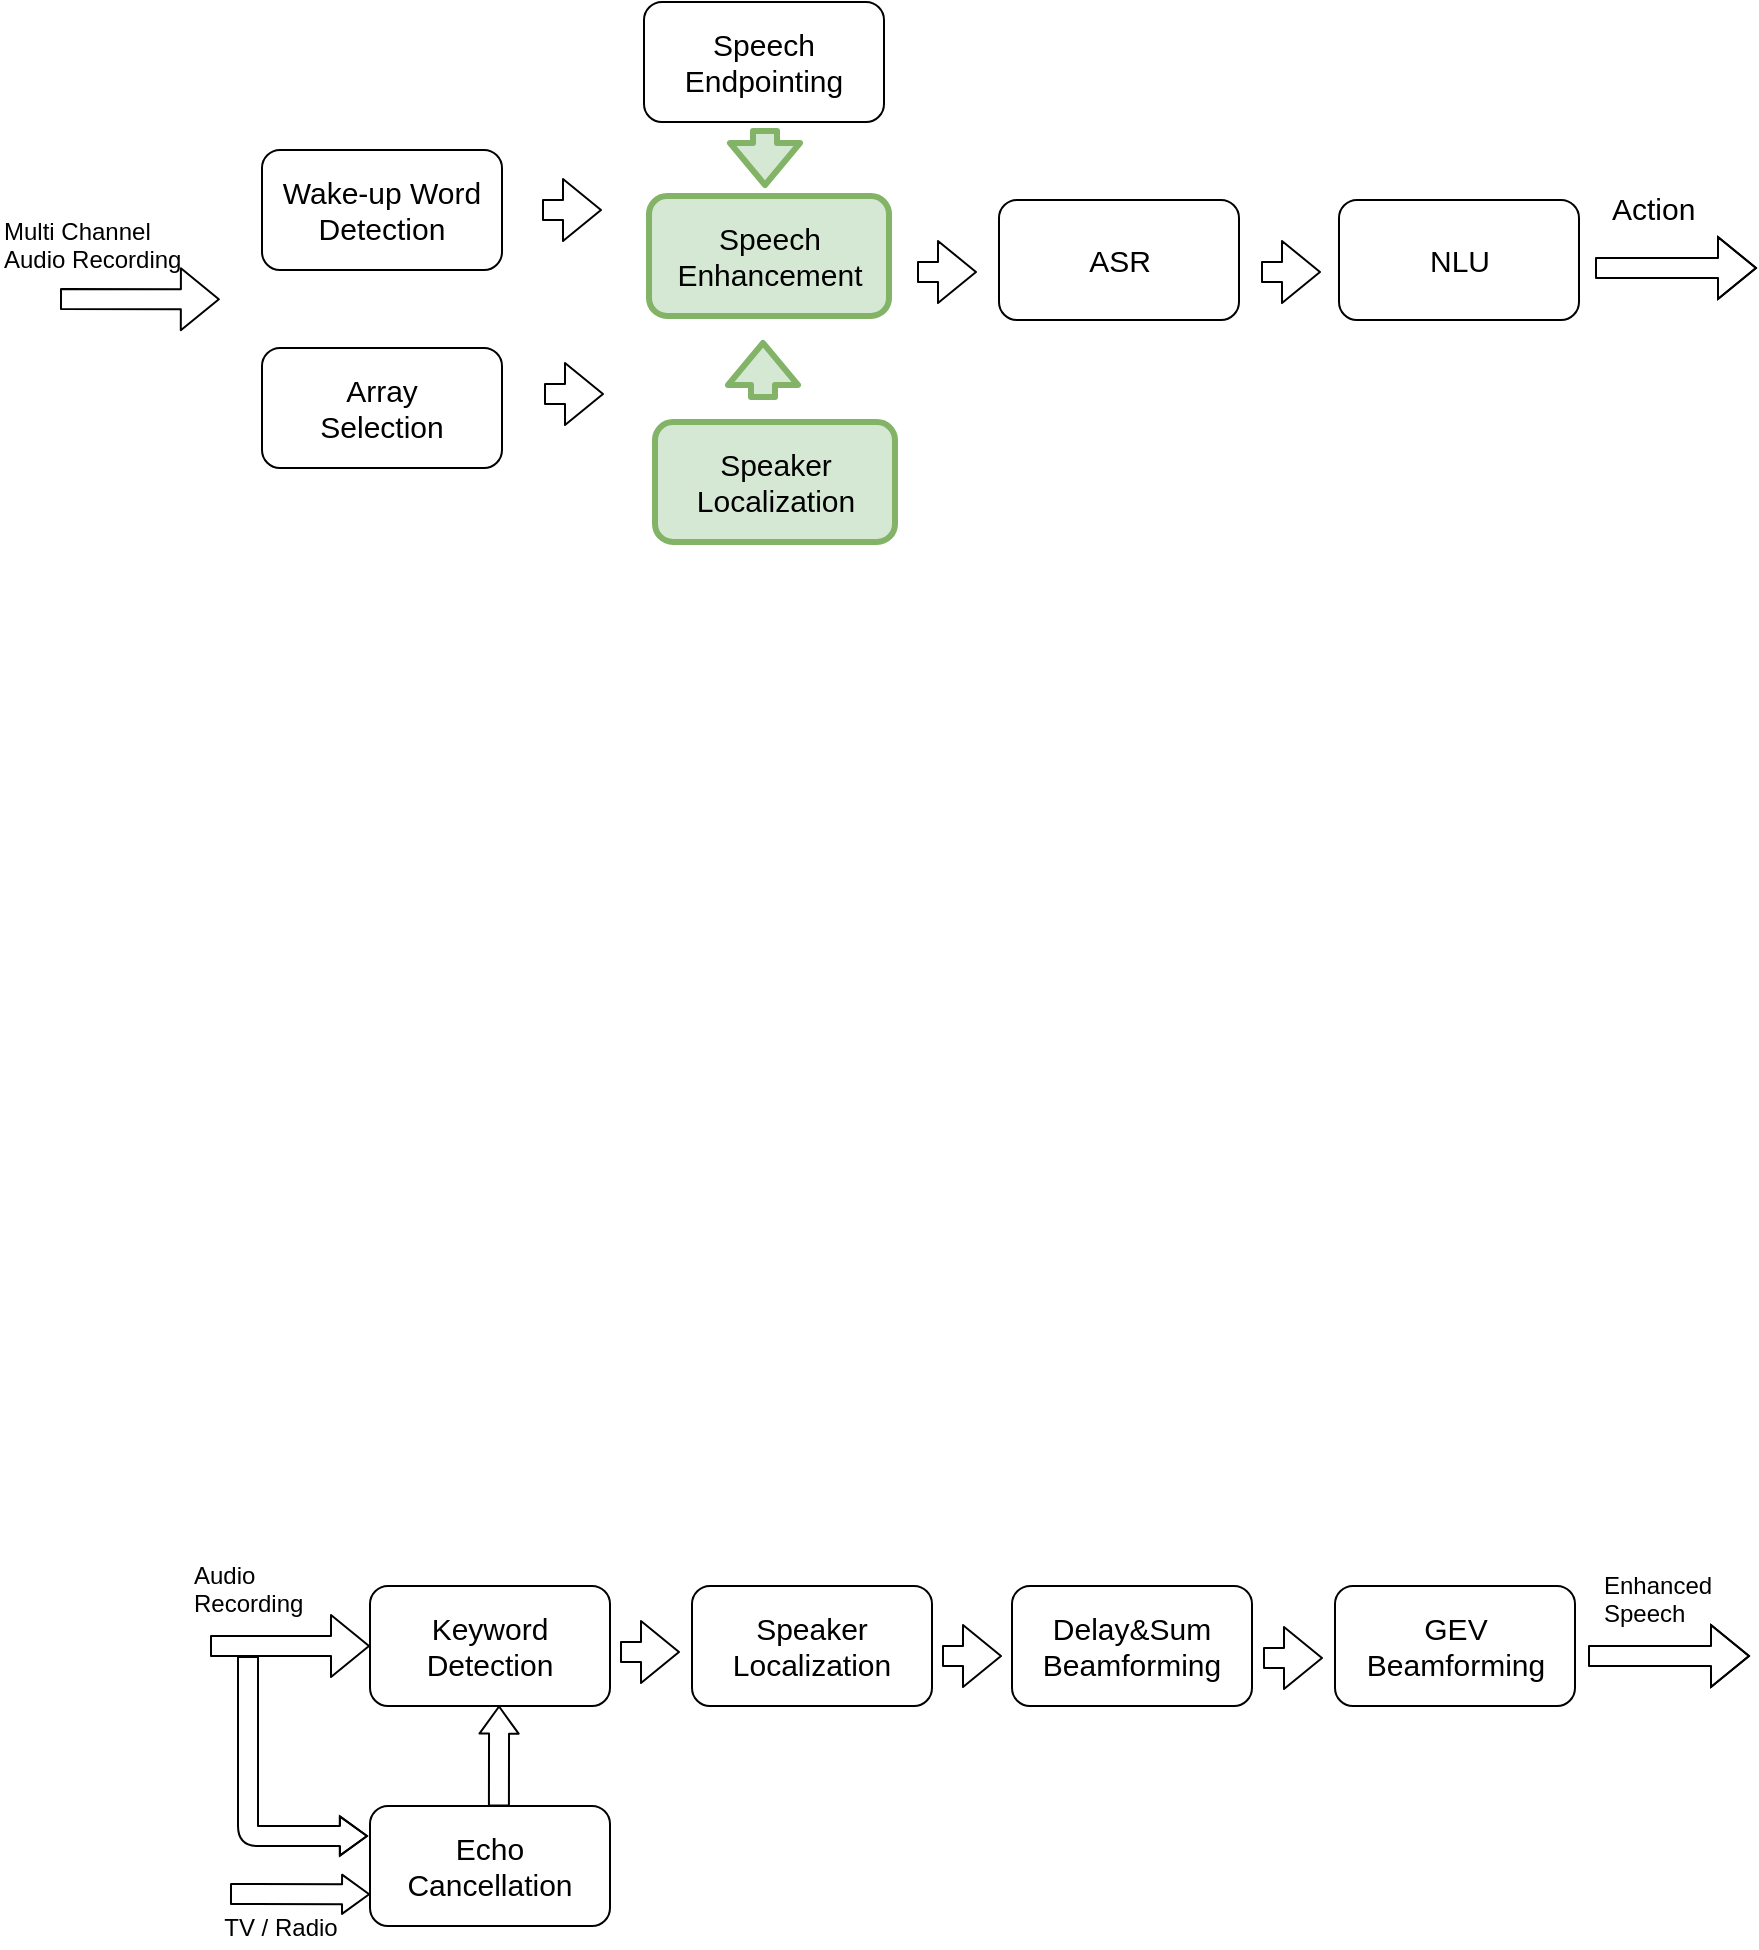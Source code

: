 <mxfile version="10.6.7" type="github"><diagram id="11hvVeXxNROUCZKkEtCG" name="Page-1"><mxGraphModel dx="1071" dy="651" grid="1" gridSize="10" guides="1" tooltips="1" connect="1" arrows="1" fold="1" page="1" pageScale="1" pageWidth="1169" pageHeight="827" math="1" shadow="0"><root><mxCell id="0"/><mxCell id="1" parent="0"/><mxCell id="1UxN51Z8YoHTPrD4QQ8p-1" value="&lt;div style=&quot;font-size: 15px&quot;&gt;&lt;font style=&quot;font-size: 15px&quot;&gt;Array &lt;br&gt;&lt;/font&gt;&lt;/div&gt;&lt;div style=&quot;font-size: 15px&quot;&gt;&lt;font style=&quot;font-size: 15px&quot;&gt;Selection&lt;/font&gt;&lt;/div&gt;" style="rounded=1;whiteSpace=wrap;html=1;comic=0;" parent="1" vertex="1"><mxGeometry x="223" y="316" width="120" height="60" as="geometry"/></mxCell><mxCell id="1UxN51Z8YoHTPrD4QQ8p-2" value="&lt;div style=&quot;font-size: 15px&quot;&gt;&lt;font style=&quot;font-size: 15px&quot;&gt;Wake-up Word&lt;br&gt;&lt;/font&gt;&lt;/div&gt;&lt;div style=&quot;font-size: 15px&quot;&gt;&lt;font style=&quot;font-size: 15px&quot;&gt;Detection&lt;br&gt;&lt;/font&gt;&lt;/div&gt;" style="rounded=1;whiteSpace=wrap;html=1;comic=0;" parent="1" vertex="1"><mxGeometry x="223" y="217" width="120" height="60" as="geometry"/></mxCell><mxCell id="1UxN51Z8YoHTPrD4QQ8p-3" value="&lt;div style=&quot;font-size: 15px&quot;&gt;&lt;font style=&quot;font-size: 15px&quot;&gt;Speaker&lt;/font&gt;&lt;/div&gt;&lt;div style=&quot;font-size: 15px&quot;&gt;&lt;font style=&quot;font-size: 15px&quot;&gt;Localization&lt;/font&gt;&lt;/div&gt;" style="rounded=1;whiteSpace=wrap;html=1;comic=0;fillColor=#d5e8d4;strokeColor=#82b366;strokeWidth=3;" parent="1" vertex="1"><mxGeometry x="419.5" y="353" width="120" height="60" as="geometry"/></mxCell><mxCell id="1UxN51Z8YoHTPrD4QQ8p-4" value="&lt;div style=&quot;font-size: 15px&quot;&gt;&lt;font style=&quot;font-size: 15px&quot;&gt;Speech &lt;br&gt;&lt;/font&gt;&lt;/div&gt;&lt;div style=&quot;font-size: 15px&quot;&gt;&lt;font style=&quot;font-size: 15px&quot;&gt;Enhancement&lt;br&gt;&lt;/font&gt;&lt;/div&gt;" style="rounded=1;whiteSpace=wrap;html=1;comic=0;fillColor=#d5e8d4;strokeColor=#82b366;strokeWidth=3;" parent="1" vertex="1"><mxGeometry x="416.5" y="240" width="120" height="60" as="geometry"/></mxCell><mxCell id="PGzzOG9i3HHekwMgvBpW-1" value="" style="shape=flexArrow;endArrow=classic;html=1;" parent="1" edge="1"><mxGeometry width="50" height="50" relative="1" as="geometry"><mxPoint x="363" y="247" as="sourcePoint"/><mxPoint x="393" y="247" as="targetPoint"/></mxGeometry></mxCell><mxCell id="PGzzOG9i3HHekwMgvBpW-2" value="" style="shape=flexArrow;endArrow=classic;html=1;" parent="1" edge="1"><mxGeometry width="50" height="50" relative="1" as="geometry"><mxPoint x="364" y="339" as="sourcePoint"/><mxPoint x="394" y="339" as="targetPoint"/></mxGeometry></mxCell><mxCell id="PGzzOG9i3HHekwMgvBpW-8" value="" style="shape=flexArrow;endArrow=classic;html=1;entryX=0;entryY=0.5;entryDx=0;entryDy=0;" parent="1" edge="1"><mxGeometry width="50" height="50" relative="1" as="geometry"><mxPoint x="122" y="291.5" as="sourcePoint"/><mxPoint x="201.929" y="291.643" as="targetPoint"/></mxGeometry></mxCell><mxCell id="PGzzOG9i3HHekwMgvBpW-11" value="&lt;div&gt;&lt;font style=&quot;font-size: 12px&quot;&gt;Multi Channel&amp;nbsp; &lt;br&gt;&lt;/font&gt;&lt;/div&gt;&lt;div&gt;&lt;font style=&quot;font-size: 12px&quot;&gt;Audio Recording&lt;/font&gt;&lt;/div&gt;" style="text;html=1;resizable=0;points=[];autosize=1;align=left;verticalAlign=top;spacingTop=-4;" parent="1" vertex="1"><mxGeometry x="92" y="247.5" width="100" height="30" as="geometry"/></mxCell><mxCell id="IM4942OLlozkfHiVzEOR-1" value="&lt;div style=&quot;font-size: 15px&quot;&gt;&lt;font style=&quot;font-size: 15px&quot;&gt;Speaker&lt;/font&gt;&lt;/div&gt;&lt;div style=&quot;font-size: 15px&quot;&gt;&lt;font style=&quot;font-size: 15px&quot;&gt;Localization&lt;br&gt;&lt;/font&gt;&lt;/div&gt;" style="rounded=1;whiteSpace=wrap;html=1;comic=0;" vertex="1" parent="1"><mxGeometry x="438" y="935" width="120" height="60" as="geometry"/></mxCell><mxCell id="IM4942OLlozkfHiVzEOR-2" value="&lt;div style=&quot;font-size: 15px&quot;&gt;&lt;font style=&quot;font-size: 15px&quot;&gt;Keyword&lt;/font&gt;&lt;/div&gt;&lt;div style=&quot;font-size: 15px&quot;&gt;&lt;font style=&quot;font-size: 15px&quot;&gt;Detection&lt;br&gt;&lt;/font&gt;&lt;/div&gt;" style="rounded=1;whiteSpace=wrap;html=1;comic=0;" vertex="1" parent="1"><mxGeometry x="277" y="935" width="120" height="60" as="geometry"/></mxCell><mxCell id="IM4942OLlozkfHiVzEOR-3" value="&lt;div style=&quot;font-size: 15px&quot;&gt;&lt;font style=&quot;font-size: 15px&quot;&gt;Delay&amp;amp;Sum&lt;/font&gt;&lt;/div&gt;&lt;div style=&quot;font-size: 15px&quot;&gt;&lt;font style=&quot;font-size: 15px&quot;&gt;Beamforming&lt;br&gt;&lt;/font&gt;&lt;/div&gt;" style="rounded=1;whiteSpace=wrap;html=1;comic=0;" vertex="1" parent="1"><mxGeometry x="598" y="935" width="120" height="60" as="geometry"/></mxCell><mxCell id="IM4942OLlozkfHiVzEOR-4" value="&lt;div style=&quot;font-size: 15px&quot;&gt;&lt;font style=&quot;font-size: 15px&quot;&gt;GEV&lt;/font&gt;&lt;/div&gt;&lt;div style=&quot;font-size: 15px&quot;&gt;&lt;font style=&quot;font-size: 15px&quot;&gt;Beamforming&lt;br&gt;&lt;/font&gt;&lt;/div&gt;" style="rounded=1;whiteSpace=wrap;html=1;comic=0;" vertex="1" parent="1"><mxGeometry x="759.5" y="935" width="120" height="60" as="geometry"/></mxCell><mxCell id="IM4942OLlozkfHiVzEOR-5" value="" style="shape=flexArrow;endArrow=classic;html=1;" edge="1" parent="1"><mxGeometry width="50" height="50" relative="1" as="geometry"><mxPoint x="402" y="968" as="sourcePoint"/><mxPoint x="432" y="968" as="targetPoint"/></mxGeometry></mxCell><mxCell id="IM4942OLlozkfHiVzEOR-6" value="" style="shape=flexArrow;endArrow=classic;html=1;" edge="1" parent="1"><mxGeometry width="50" height="50" relative="1" as="geometry"><mxPoint x="563" y="970" as="sourcePoint"/><mxPoint x="593" y="970" as="targetPoint"/></mxGeometry></mxCell><mxCell id="IM4942OLlozkfHiVzEOR-7" value="" style="shape=flexArrow;endArrow=classic;html=1;" edge="1" parent="1"><mxGeometry width="50" height="50" relative="1" as="geometry"><mxPoint x="723.5" y="971" as="sourcePoint"/><mxPoint x="753.5" y="971" as="targetPoint"/></mxGeometry></mxCell><mxCell id="IM4942OLlozkfHiVzEOR-8" value="&lt;font style=&quot;font-size: 15px&quot;&gt;Echo Cancellation&lt;/font&gt;" style="rounded=1;whiteSpace=wrap;html=1;comic=0;" vertex="1" parent="1"><mxGeometry x="277" y="1045" width="120" height="60" as="geometry"/></mxCell><mxCell id="IM4942OLlozkfHiVzEOR-9" value="&lt;font style=&quot;font-size: 12px&quot;&gt;TV / Radio&lt;/font&gt;" style="text;html=1;strokeColor=none;fillColor=none;align=center;verticalAlign=middle;whiteSpace=wrap;rounded=0;" vertex="1" parent="1"><mxGeometry x="175" y="1096" width="115" height="20" as="geometry"/></mxCell><mxCell id="IM4942OLlozkfHiVzEOR-10" value="" style="shape=flexArrow;endArrow=classic;html=1;entryX=0;entryY=0.5;entryDx=0;entryDy=0;" edge="1" parent="1" target="IM4942OLlozkfHiVzEOR-2"><mxGeometry width="50" height="50" relative="1" as="geometry"><mxPoint x="197" y="965" as="sourcePoint"/><mxPoint x="217" y="954.302" as="targetPoint"/></mxGeometry></mxCell><mxCell id="IM4942OLlozkfHiVzEOR-11" value="" style="shape=flexArrow;endArrow=classic;html=1;endWidth=8.605;endSize=4.186;exitX=0.537;exitY=0.02;exitDx=0;exitDy=0;exitPerimeter=0;entryX=0.538;entryY=1.013;entryDx=0;entryDy=0;entryPerimeter=0;" edge="1" parent="1"><mxGeometry width="50" height="50" relative="1" as="geometry"><mxPoint x="341.457" y="1045.225" as="sourcePoint"/><mxPoint x="341.535" y="994.76" as="targetPoint"/></mxGeometry></mxCell><mxCell id="IM4942OLlozkfHiVzEOR-12" value="&lt;div&gt;&lt;font style=&quot;font-size: 12px&quot;&gt;Audio &lt;br&gt;&lt;/font&gt;&lt;/div&gt;&lt;div&gt;&lt;font style=&quot;font-size: 12px&quot;&gt;Recording&lt;/font&gt;&lt;/div&gt;" style="text;html=1;resizable=0;points=[];autosize=1;align=left;verticalAlign=top;spacingTop=-4;" vertex="1" parent="1"><mxGeometry x="187" y="920" width="70" height="30" as="geometry"/></mxCell><mxCell id="IM4942OLlozkfHiVzEOR-13" value="" style="shape=flexArrow;endArrow=classic;html=1;endWidth=8.605;endSize=4.186;" edge="1" parent="1"><mxGeometry width="50" height="50" relative="1" as="geometry"><mxPoint x="216" y="970" as="sourcePoint"/><mxPoint x="276" y="1060" as="targetPoint"/><Array as="points"><mxPoint x="216" y="1060"/></Array></mxGeometry></mxCell><mxCell id="IM4942OLlozkfHiVzEOR-14" value="" style="shape=flexArrow;endArrow=classic;html=1;" edge="1" parent="1"><mxGeometry width="50" height="50" relative="1" as="geometry"><mxPoint x="886" y="970" as="sourcePoint"/><mxPoint x="967" y="970" as="targetPoint"/><Array as="points"><mxPoint x="919" y="970"/></Array></mxGeometry></mxCell><mxCell id="IM4942OLlozkfHiVzEOR-15" value="&lt;div&gt;&lt;font style=&quot;font-size: 12px&quot;&gt;Enhanced&lt;/font&gt;&lt;/div&gt;&lt;div&gt;&lt;font style=&quot;font-size: 12px&quot;&gt; Speech&lt;/font&gt;&lt;/div&gt;" style="text;html=1;resizable=0;points=[];autosize=1;align=left;verticalAlign=top;spacingTop=-4;" vertex="1" parent="1"><mxGeometry x="892" y="925" width="70" height="30" as="geometry"/></mxCell><mxCell id="IM4942OLlozkfHiVzEOR-16" value="" style="shape=flexArrow;endArrow=classic;html=1;endWidth=8.605;endSize=4.186;entryX=0;entryY=0.837;entryDx=0;entryDy=0;entryPerimeter=0;" edge="1" parent="1"><mxGeometry width="50" height="50" relative="1" as="geometry"><mxPoint x="207" y="1089" as="sourcePoint"/><mxPoint x="277.078" y="1089.146" as="targetPoint"/></mxGeometry></mxCell><mxCell id="IM4942OLlozkfHiVzEOR-17" value="&lt;div style=&quot;font-size: 15px&quot;&gt;&lt;font style=&quot;font-size: 15px&quot;&gt;ASR&lt;/font&gt;&lt;/div&gt;" style="rounded=1;whiteSpace=wrap;html=1;comic=0;" vertex="1" parent="1"><mxGeometry x="591.5" y="242" width="120" height="60" as="geometry"/></mxCell><mxCell id="IM4942OLlozkfHiVzEOR-18" value="" style="shape=flexArrow;endArrow=classic;html=1;" edge="1" parent="1"><mxGeometry width="50" height="50" relative="1" as="geometry"><mxPoint x="550.5" y="278" as="sourcePoint"/><mxPoint x="580.5" y="278" as="targetPoint"/></mxGeometry></mxCell><mxCell id="IM4942OLlozkfHiVzEOR-19" value="&lt;div style=&quot;font-size: 15px&quot;&gt;&lt;font style=&quot;font-size: 15px&quot;&gt;NLU&lt;/font&gt;&lt;/div&gt;" style="rounded=1;whiteSpace=wrap;html=1;comic=0;" vertex="1" parent="1"><mxGeometry x="761.5" y="242" width="120" height="60" as="geometry"/></mxCell><mxCell id="IM4942OLlozkfHiVzEOR-20" value="" style="shape=flexArrow;endArrow=classic;html=1;" edge="1" parent="1"><mxGeometry width="50" height="50" relative="1" as="geometry"><mxPoint x="722.5" y="278" as="sourcePoint"/><mxPoint x="752.5" y="278" as="targetPoint"/></mxGeometry></mxCell><mxCell id="IM4942OLlozkfHiVzEOR-23" value="" style="shape=flexArrow;endArrow=classic;html=1;" edge="1" parent="1"><mxGeometry width="50" height="50" relative="1" as="geometry"><mxPoint x="889.5" y="276" as="sourcePoint"/><mxPoint x="970.5" y="276" as="targetPoint"/><Array as="points"><mxPoint x="922.5" y="276"/></Array></mxGeometry></mxCell><mxCell id="IM4942OLlozkfHiVzEOR-24" value="&lt;font style=&quot;font-size: 15px&quot;&gt;Action&lt;/font&gt;" style="text;html=1;resizable=0;points=[];autosize=1;align=left;verticalAlign=top;spacingTop=-4;" vertex="1" parent="1"><mxGeometry x="895.5" y="235" width="60" height="20" as="geometry"/></mxCell><mxCell id="IM4942OLlozkfHiVzEOR-26" value="&lt;font style=&quot;font-size: 15px&quot;&gt;Speech&lt;/font&gt;&lt;div style=&quot;font-size: 15px&quot;&gt;&lt;font style=&quot;font-size: 15px&quot;&gt;Endpointing&lt;br&gt;&lt;/font&gt;&lt;/div&gt;" style="rounded=1;whiteSpace=wrap;html=1;comic=0;" vertex="1" parent="1"><mxGeometry x="414" y="143" width="120" height="60" as="geometry"/></mxCell><mxCell id="IM4942OLlozkfHiVzEOR-27" value="" style="shape=flexArrow;endArrow=classic;html=1;fillColor=#d5e8d4;strokeColor=#82b366;strokeWidth=3;" edge="1" parent="1"><mxGeometry width="50" height="50" relative="1" as="geometry"><mxPoint x="473.5" y="342" as="sourcePoint"/><mxPoint x="473.5" y="312" as="targetPoint"/></mxGeometry></mxCell><mxCell id="IM4942OLlozkfHiVzEOR-28" value="" style="shape=flexArrow;endArrow=classic;html=1;fillColor=#d5e8d4;strokeColor=#82b366;strokeWidth=3;" edge="1" parent="1"><mxGeometry width="50" height="50" relative="1" as="geometry"><mxPoint x="474.5" y="206" as="sourcePoint"/><mxPoint x="474.5" y="236" as="targetPoint"/></mxGeometry></mxCell></root></mxGraphModel></diagram><diagram id="k486AkB4-Uh78SU-JYfX" name="Speech Enhancement Pipeline"><mxGraphModel dx="1071" dy="651" grid="1" gridSize="10" guides="1" tooltips="1" connect="1" arrows="1" fold="1" page="1" pageScale="1" pageWidth="1169" pageHeight="827" math="0" shadow="0"><root><mxCell id="8RRq6cg_KQucKOQbuPdA-0"/><mxCell id="8RRq6cg_KQucKOQbuPdA-1" parent="8RRq6cg_KQucKOQbuPdA-0"/><mxCell id="yj-S8whaiSj3Mu95N6SB-0" value="&lt;div style=&quot;font-size: 15px&quot;&gt;&lt;font style=&quot;font-size: 15px&quot;&gt;Delay &amp;amp; Sum &lt;br&gt;&lt;/font&gt;&lt;/div&gt;&lt;div style=&quot;font-size: 15px&quot;&gt;&lt;font style=&quot;font-size: 15px&quot;&gt;Beamforming&lt;br&gt;&lt;/font&gt;&lt;/div&gt;" style="rounded=1;whiteSpace=wrap;html=1;comic=0;fillColor=#d5e8d4;strokeColor=#82b366;strokeWidth=3;" vertex="1" parent="8RRq6cg_KQucKOQbuPdA-1"><mxGeometry x="428.5" y="240" width="120" height="60" as="geometry"/></mxCell><mxCell id="yj-S8whaiSj3Mu95N6SB-8" value="&lt;div style=&quot;font-size: 15px&quot;&gt;&lt;font style=&quot;font-size: 15px&quot;&gt;DNN for Mask&lt;/font&gt;&lt;/div&gt;&lt;div style=&quot;font-size: 15px&quot;&gt;&lt;font style=&quot;font-size: 15px&quot;&gt;Estimation&lt;br&gt;&lt;/font&gt;&lt;/div&gt;" style="rounded=1;whiteSpace=wrap;html=1;comic=0;fillColor=#d5e8d4;strokeColor=#82b366;strokeWidth=3;" vertex="1" parent="8RRq6cg_KQucKOQbuPdA-1"><mxGeometry x="602" y="242" width="120" height="60" as="geometry"/></mxCell><mxCell id="yj-S8whaiSj3Mu95N6SB-9" value="&lt;div style=&quot;font-size: 15px&quot;&gt;&lt;font style=&quot;font-size: 15px&quot;&gt;Rank-1&lt;/font&gt;&lt;/div&gt;&lt;div style=&quot;font-size: 15px&quot;&gt;&lt;font style=&quot;font-size: 15px&quot;&gt;Multi-Channel&lt;/font&gt;&lt;/div&gt;&lt;div style=&quot;font-size: 15px&quot;&gt;&lt;font style=&quot;font-size: 15px&quot;&gt;Wiener Filter&lt;br&gt;&lt;/font&gt;&lt;/div&gt;" style="rounded=1;whiteSpace=wrap;html=1;comic=0;fillColor=#d5e8d4;strokeColor=#82b366;strokeWidth=3;" vertex="1" parent="8RRq6cg_KQucKOQbuPdA-1"><mxGeometry x="786" y="242" width="120" height="60" as="geometry"/></mxCell><mxCell id="ZRzYrPowZCxnVDiuQ5h2-0" value="" style="shape=flexArrow;endArrow=classic;html=1;fillColor=#d5e8d4;strokeColor=#82b366;strokeWidth=3;" edge="1" parent="8RRq6cg_KQucKOQbuPdA-1"><mxGeometry width="50" height="50" relative="1" as="geometry"><mxPoint x="560" y="270" as="sourcePoint"/><mxPoint x="590" y="270" as="targetPoint"/></mxGeometry></mxCell><mxCell id="ZRzYrPowZCxnVDiuQ5h2-1" value="" style="shape=flexArrow;endArrow=classic;html=1;fillColor=#d5e8d4;strokeColor=#82b366;strokeWidth=3;" edge="1" parent="8RRq6cg_KQucKOQbuPdA-1"><mxGeometry width="50" height="50" relative="1" as="geometry"><mxPoint x="740" y="270" as="sourcePoint"/><mxPoint x="770" y="270" as="targetPoint"/></mxGeometry></mxCell><mxCell id="ZRzYrPowZCxnVDiuQ5h2-3" value="" style="shape=flexArrow;endArrow=classic;html=1;fillColor=#d5e8d4;strokeColor=#82b366;strokeWidth=3;" edge="1" parent="8RRq6cg_KQucKOQbuPdA-1"><mxGeometry width="50" height="50" relative="1" as="geometry"><mxPoint x="383" y="290" as="sourcePoint"/><mxPoint x="413" y="290" as="targetPoint"/></mxGeometry></mxCell><mxCell id="qKbN6QZ-MMCqstWjtyYf-2" value="DOA" style="text;html=1;resizable=0;points=[];align=center;verticalAlign=middle;labelBackgroundColor=#ffffff;" vertex="1" connectable="0" parent="ZRzYrPowZCxnVDiuQ5h2-3"><mxGeometry x="-0.267" y="-5" relative="1" as="geometry"><mxPoint x="-34" y="-5" as="offset"/></mxGeometry></mxCell><mxCell id="qKbN6QZ-MMCqstWjtyYf-0" value="" style="shape=flexArrow;endArrow=classic;html=1;" edge="1" parent="8RRq6cg_KQucKOQbuPdA-1"><mxGeometry width="50" height="50" relative="1" as="geometry"><mxPoint x="379.667" y="251" as="sourcePoint"/><mxPoint x="409.667" y="251" as="targetPoint"/></mxGeometry></mxCell><mxCell id="qKbN6QZ-MMCqstWjtyYf-1" value="&lt;div&gt;Multichannel&lt;/div&gt;&lt;div&gt;Signal&lt;br&gt;&lt;/div&gt;" style="text;html=1;resizable=0;points=[];align=center;verticalAlign=middle;labelBackgroundColor=#ffffff;" vertex="1" connectable="0" parent="qKbN6QZ-MMCqstWjtyYf-0"><mxGeometry x="-0.911" y="4" relative="1" as="geometry"><mxPoint x="-41" y="3" as="offset"/></mxGeometry></mxCell><mxCell id="RKszXhcUya59qMuMW2qW-0" value="" style="shape=flexArrow;endArrow=classic;html=1;fillColor=#d5e8d4;strokeColor=#82b366;strokeWidth=3;" edge="1" parent="8RRq6cg_KQucKOQbuPdA-1"><mxGeometry width="50" height="50" relative="1" as="geometry"><mxPoint x="922" y="273" as="sourcePoint"/><mxPoint x="952" y="273" as="targetPoint"/><Array as="points"><mxPoint x="932" y="273"/></Array></mxGeometry></mxCell><mxCell id="RKszXhcUya59qMuMW2qW-1" value="&lt;div&gt;Enhanced&lt;/div&gt;&lt;div&gt;Signal&lt;br&gt;&lt;/div&gt;" style="text;html=1;resizable=0;points=[];autosize=1;align=left;verticalAlign=top;spacingTop=-4;" vertex="1" parent="8RRq6cg_KQucKOQbuPdA-1"><mxGeometry x="958" y="249" width="70" height="30" as="geometry"/></mxCell></root></mxGraphModel></diagram></mxfile>
